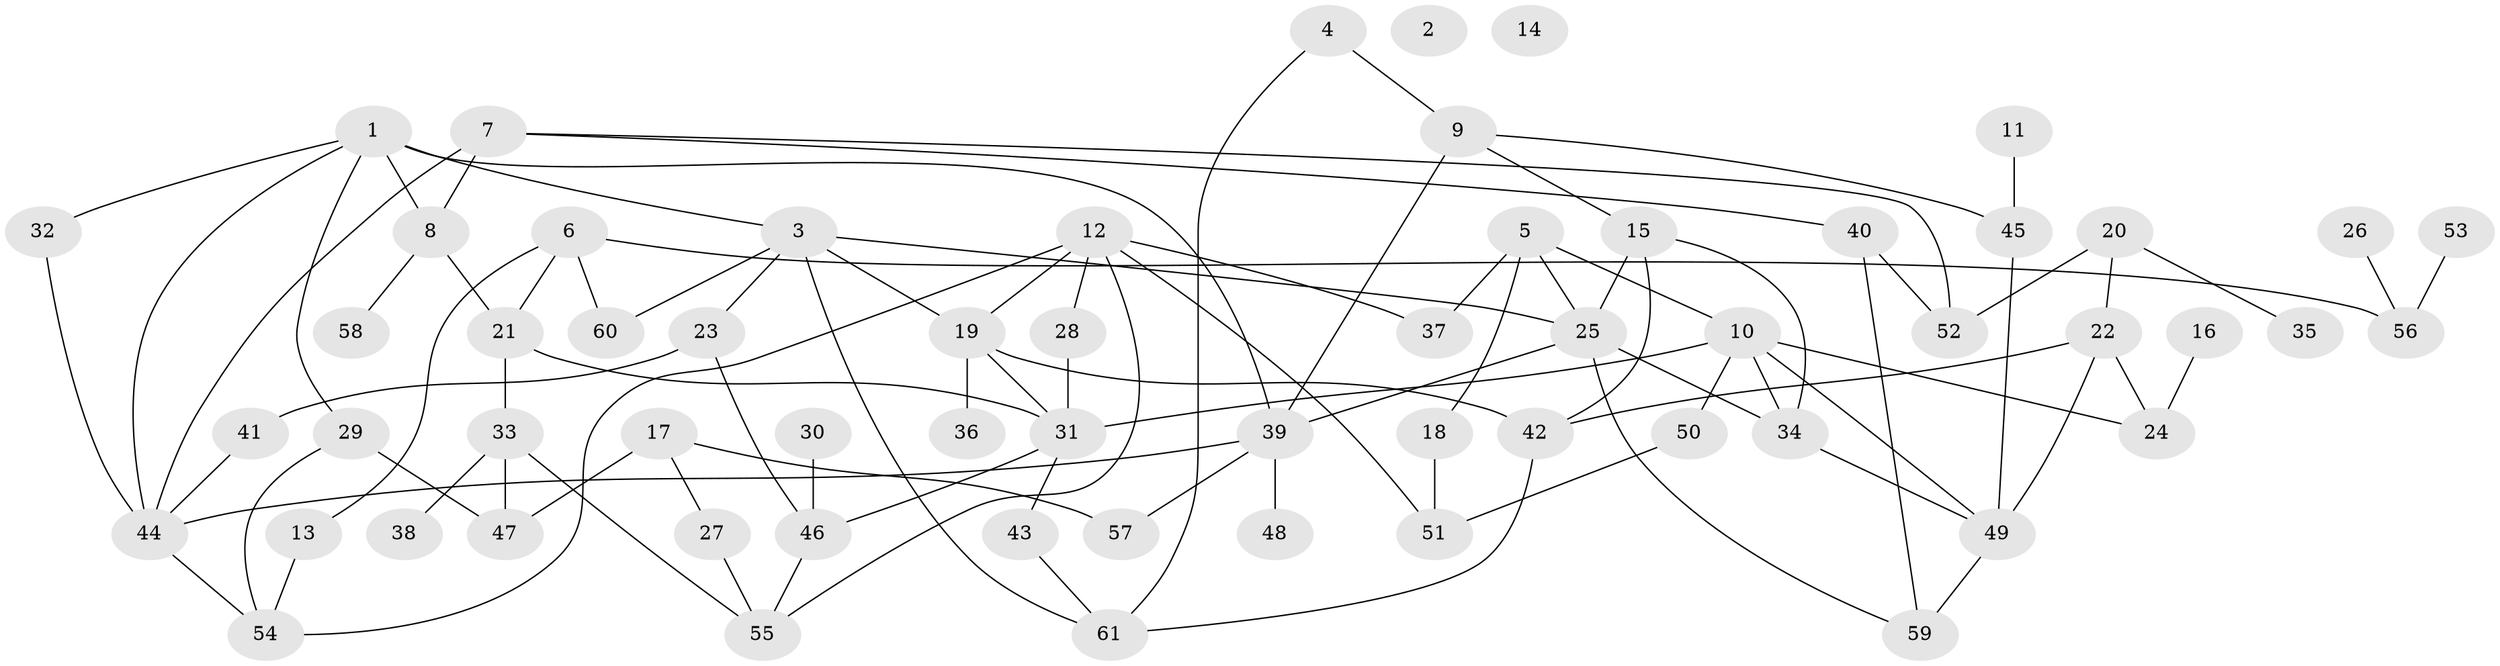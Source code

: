 // coarse degree distribution, {7: 0.05555555555555555, 0: 0.05555555555555555, 8: 0.05555555555555555, 2: 0.19444444444444445, 4: 0.16666666666666666, 6: 0.1111111111111111, 5: 0.05555555555555555, 1: 0.16666666666666666, 3: 0.1111111111111111, 10: 0.027777777777777776}
// Generated by graph-tools (version 1.1) at 2025/16/03/04/25 18:16:34]
// undirected, 61 vertices, 94 edges
graph export_dot {
graph [start="1"]
  node [color=gray90,style=filled];
  1;
  2;
  3;
  4;
  5;
  6;
  7;
  8;
  9;
  10;
  11;
  12;
  13;
  14;
  15;
  16;
  17;
  18;
  19;
  20;
  21;
  22;
  23;
  24;
  25;
  26;
  27;
  28;
  29;
  30;
  31;
  32;
  33;
  34;
  35;
  36;
  37;
  38;
  39;
  40;
  41;
  42;
  43;
  44;
  45;
  46;
  47;
  48;
  49;
  50;
  51;
  52;
  53;
  54;
  55;
  56;
  57;
  58;
  59;
  60;
  61;
  1 -- 3;
  1 -- 8;
  1 -- 29;
  1 -- 32;
  1 -- 39;
  1 -- 44;
  3 -- 19;
  3 -- 23;
  3 -- 25;
  3 -- 60;
  3 -- 61;
  4 -- 9;
  4 -- 61;
  5 -- 10;
  5 -- 18;
  5 -- 25;
  5 -- 37;
  6 -- 13;
  6 -- 21;
  6 -- 56;
  6 -- 60;
  7 -- 8;
  7 -- 40;
  7 -- 44;
  7 -- 52;
  8 -- 21;
  8 -- 58;
  9 -- 15;
  9 -- 39;
  9 -- 45;
  10 -- 24;
  10 -- 31;
  10 -- 34;
  10 -- 49;
  10 -- 50;
  11 -- 45;
  12 -- 19;
  12 -- 28;
  12 -- 37;
  12 -- 51;
  12 -- 54;
  12 -- 55;
  13 -- 54;
  15 -- 25;
  15 -- 34;
  15 -- 42;
  16 -- 24;
  17 -- 27;
  17 -- 47;
  17 -- 57;
  18 -- 51;
  19 -- 31;
  19 -- 36;
  19 -- 42;
  20 -- 22;
  20 -- 35;
  20 -- 52;
  21 -- 31;
  21 -- 33;
  22 -- 24;
  22 -- 42;
  22 -- 49;
  23 -- 41;
  23 -- 46;
  25 -- 34;
  25 -- 39;
  25 -- 59;
  26 -- 56;
  27 -- 55;
  28 -- 31;
  29 -- 47;
  29 -- 54;
  30 -- 46;
  31 -- 43;
  31 -- 46;
  32 -- 44;
  33 -- 38;
  33 -- 47;
  33 -- 55;
  34 -- 49;
  39 -- 44;
  39 -- 48;
  39 -- 57;
  40 -- 52;
  40 -- 59;
  41 -- 44;
  42 -- 61;
  43 -- 61;
  44 -- 54;
  45 -- 49;
  46 -- 55;
  49 -- 59;
  50 -- 51;
  53 -- 56;
}
